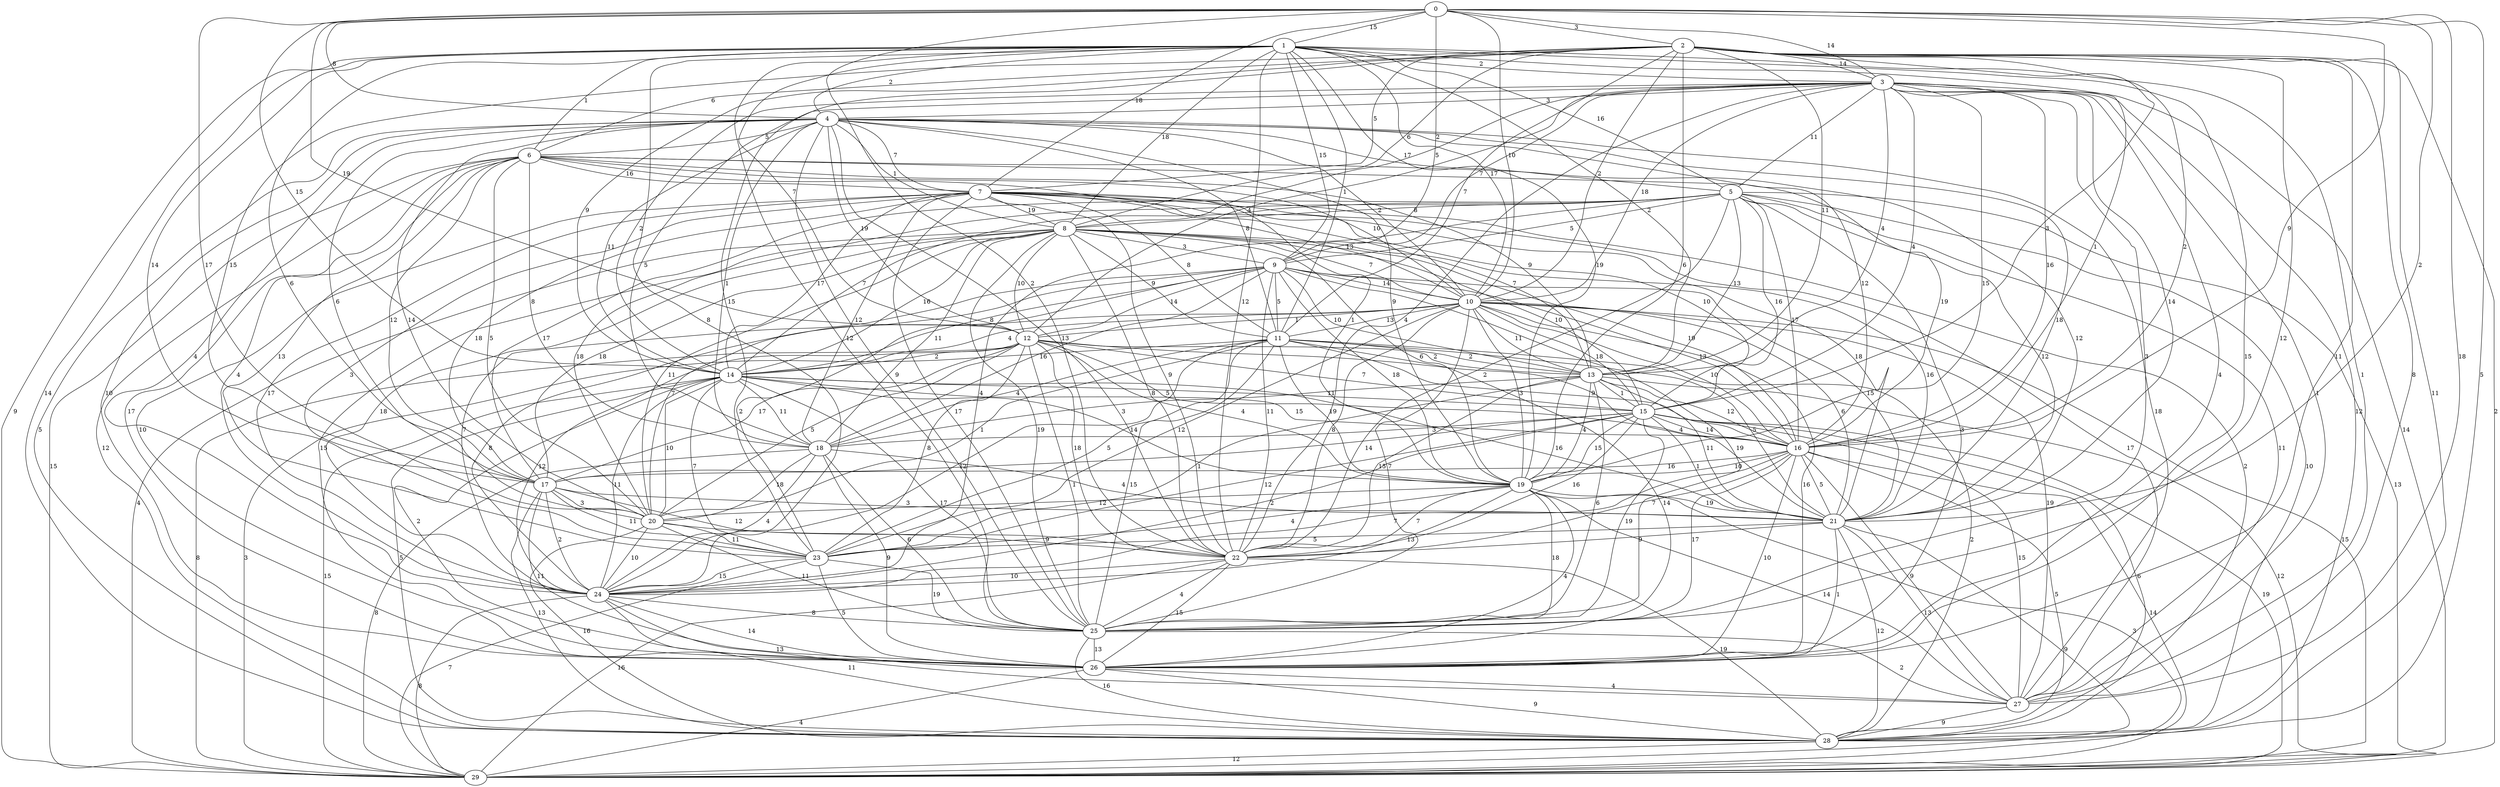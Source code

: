 strict graph  {
0;
1;
2;
3;
4;
5;
6;
7;
8;
9;
10;
11;
12;
13;
14;
15;
16;
17;
18;
19;
20;
21;
22;
23;
24;
25;
26;
27;
28;
29;
0 -- 1  [label=15];
0 -- 2  [label=3];
0 -- 3  [label=14];
0 -- 4  [label=8];
0 -- 7  [label=18];
0 -- 9  [label=2];
0 -- 10  [label=10];
0 -- 12  [label=19];
0 -- 14  [label=15];
0 -- 16  [label=9];
0 -- 20  [label=17];
0 -- 21  [label=2];
0 -- 22  [label=2];
0 -- 27  [label=18];
0 -- 28  [label=5];
1 -- 3  [label=2];
1 -- 4  [label=2];
1 -- 5  [label=16];
1 -- 6  [label=1];
1 -- 8  [label=18];
1 -- 9  [label=15];
1 -- 10  [label=17];
1 -- 11  [label=1];
1 -- 12  [label=7];
1 -- 13  [label=2];
1 -- 16  [label=1];
1 -- 17  [label=14];
1 -- 19  [label=19];
1 -- 20  [label=6];
1 -- 22  [label=12];
1 -- 24  [label=8];
1 -- 25  [label=12];
1 -- 26  [label=15];
1 -- 27  [label=1];
1 -- 28  [label=14];
1 -- 29  [label=9];
2 -- 3  [label=14];
2 -- 6  [label=6];
2 -- 7  [label=5];
2 -- 8  [label=6];
2 -- 10  [label=2];
2 -- 11  [label=7];
2 -- 13  [label=11];
2 -- 14  [label=9];
2 -- 15  [label=3];
2 -- 16  [label=2];
2 -- 17  [label=15];
2 -- 19  [label=6];
2 -- 23  [label=15];
2 -- 25  [label=12];
2 -- 26  [label=11];
2 -- 27  [label=8];
2 -- 28  [label=11];
2 -- 29  [label=2];
3 -- 4  [label=3];
3 -- 5  [label=11];
3 -- 8  [label=5];
3 -- 9  [label=7];
3 -- 10  [label=18];
3 -- 12  [label=4];
3 -- 13  [label=4];
3 -- 14  [label=2];
3 -- 15  [label=4];
3 -- 16  [label=16];
3 -- 18  [label=5];
3 -- 19  [label=15];
3 -- 21  [label=14];
3 -- 22  [label=4];
3 -- 25  [label=3];
3 -- 26  [label=4];
3 -- 27  [label=1];
3 -- 28  [label=12];
3 -- 29  [label=14];
4 -- 5  [label=17];
4 -- 6  [label=5];
4 -- 7  [label=7];
4 -- 8  [label=1];
4 -- 10  [label=2];
4 -- 11  [label=8];
4 -- 12  [label=19];
4 -- 14  [label=11];
4 -- 16  [label=12];
4 -- 17  [label=6];
4 -- 18  [label=1];
4 -- 19  [label=9];
4 -- 20  [label=14];
4 -- 21  [label=18];
4 -- 22  [label=13];
4 -- 24  [label=4];
4 -- 25  [label=9];
4 -- 26  [label=10];
4 -- 27  [label=18];
4 -- 28  [label=5];
5 -- 8  [label=8];
5 -- 9  [label=5];
5 -- 13  [label=13];
5 -- 14  [label=7];
5 -- 15  [label=16];
5 -- 16  [label=17];
5 -- 17  [label=17];
5 -- 20  [label=18];
5 -- 21  [label=12];
5 -- 22  [label=2];
5 -- 24  [label=4];
5 -- 26  [label=3];
5 -- 27  [label=11];
5 -- 28  [label=10];
5 -- 29  [label=13];
6 -- 7  [label=16];
6 -- 10  [label=10];
6 -- 13  [label=9];
6 -- 16  [label=19];
6 -- 17  [label=12];
6 -- 18  [label=8];
6 -- 19  [label=1];
6 -- 20  [label=5];
6 -- 21  [label=12];
6 -- 23  [label=13];
6 -- 24  [label=4];
6 -- 26  [label=17];
6 -- 28  [label=12];
6 -- 29  [label=15];
7 -- 8  [label=19];
7 -- 10  [label=13];
7 -- 11  [label=8];
7 -- 13  [label=7];
7 -- 14  [label=17];
7 -- 15  [label=10];
7 -- 17  [label=18];
7 -- 18  [label=12];
7 -- 21  [label=18];
7 -- 22  [label=9];
7 -- 23  [label=3];
7 -- 24  [label=17];
7 -- 25  [label=17];
7 -- 26  [label=10];
7 -- 27  [label=17];
7 -- 28  [label=2];
8 -- 9  [label=3];
8 -- 10  [label=7];
8 -- 11  [label=9];
8 -- 12  [label=10];
8 -- 14  [label=16];
8 -- 15  [label=10];
8 -- 16  [label=19];
8 -- 17  [label=18];
8 -- 18  [label=11];
8 -- 19  [label=6];
8 -- 20  [label=11];
8 -- 21  [label=16];
8 -- 22  [label=8];
8 -- 24  [label=18];
8 -- 25  [label=19];
8 -- 26  [label=15];
8 -- 29  [label=4];
9 -- 10  [label=14];
9 -- 11  [label=5];
9 -- 12  [label=14];
9 -- 13  [label=10];
9 -- 14  [label=8];
9 -- 16  [label=13];
9 -- 18  [label=16];
9 -- 19  [label=18];
9 -- 20  [label=7];
9 -- 21  [label=15];
9 -- 22  [label=11];
9 -- 23  [label=2];
9 -- 24  [label=7];
9 -- 25  [label=19];
10 -- 11  [label=13];
10 -- 12  [label=1];
10 -- 13  [label=11];
10 -- 14  [label=4];
10 -- 15  [label=18];
10 -- 16  [label=10];
10 -- 19  [label=3];
10 -- 21  [label=6];
10 -- 22  [label=8];
10 -- 23  [label=12];
10 -- 24  [label=8];
10 -- 25  [label=7];
10 -- 26  [label=16];
10 -- 27  [label=19];
10 -- 29  [label=15];
11 -- 13  [label=2];
11 -- 16  [label=9];
11 -- 18  [label=4];
11 -- 19  [label=19];
11 -- 20  [label=1];
11 -- 21  [label=5];
11 -- 23  [label=5];
11 -- 24  [label=12];
11 -- 25  [label=15];
11 -- 26  [label=14];
11 -- 28  [label=2];
11 -- 29  [label=3];
12 -- 13  [label=2];
12 -- 14  [label=2];
12 -- 15  [label=7];
12 -- 16  [label=5];
12 -- 17  [label=17];
12 -- 19  [label=4];
12 -- 20  [label=5];
12 -- 21  [label=4];
12 -- 22  [label=18];
12 -- 23  [label=8];
12 -- 24  [label=12];
12 -- 25  [label=1];
12 -- 29  [label=8];
13 -- 15  [label=1];
13 -- 16  [label=12];
13 -- 18  [label=3];
13 -- 19  [label=4];
13 -- 21  [label=11];
13 -- 22  [label=15];
13 -- 23  [label=1];
13 -- 25  [label=6];
13 -- 29  [label=12];
14 -- 15  [label=11];
14 -- 16  [label=15];
14 -- 18  [label=11];
14 -- 19  [label=14];
14 -- 20  [label=10];
14 -- 21  [label=16];
14 -- 23  [label=7];
14 -- 24  [label=11];
14 -- 25  [label=17];
14 -- 26  [label=2];
14 -- 28  [label=5];
14 -- 29  [label=15];
15 -- 16  [label=14];
15 -- 17  [label=14];
15 -- 18  [label=3];
15 -- 19  [label=15];
15 -- 21  [label=1];
15 -- 22  [label=16];
15 -- 23  [label=12];
15 -- 24  [label=2];
15 -- 25  [label=19];
15 -- 27  [label=15];
15 -- 28  [label=6];
15 -- 29  [label=19];
16 -- 17  [label=16];
16 -- 19  [label=10];
16 -- 21  [label=5];
16 -- 22  [label=7];
16 -- 24  [label=7];
16 -- 25  [label=17];
16 -- 26  [label=10];
16 -- 27  [label=9];
16 -- 28  [label=5];
16 -- 29  [label=14];
17 -- 20  [label=3];
17 -- 21  [label=3];
17 -- 22  [label=12];
17 -- 23  [label=11];
17 -- 24  [label=2];
17 -- 26  [label=11];
17 -- 28  [label=13];
18 -- 20  [label=18];
18 -- 21  [label=4];
18 -- 24  [label=4];
18 -- 25  [label=6];
18 -- 26  [label=9];
18 -- 29  [label=8];
19 -- 20  [label=12];
19 -- 21  [label=19];
19 -- 22  [label=7];
19 -- 23  [label=4];
19 -- 24  [label=13];
19 -- 25  [label=18];
19 -- 26  [label=4];
19 -- 27  [label=14];
19 -- 29  [label=3];
20 -- 22  [label=9];
20 -- 23  [label=11];
20 -- 24  [label=10];
20 -- 25  [label=11];
20 -- 28  [label=16];
21 -- 22  [label=9];
21 -- 23  [label=5];
21 -- 26  [label=1];
21 -- 27  [label=13];
21 -- 28  [label=12];
21 -- 29  [label=9];
22 -- 24  [label=10];
22 -- 25  [label=4];
22 -- 26  [label=15];
22 -- 28  [label=19];
22 -- 29  [label=16];
23 -- 24  [label=15];
23 -- 25  [label=19];
23 -- 26  [label=5];
23 -- 29  [label=7];
24 -- 25  [label=8];
24 -- 26  [label=14];
24 -- 27  [label=13];
24 -- 28  [label=11];
24 -- 29  [label=8];
25 -- 26  [label=13];
25 -- 27  [label=2];
25 -- 28  [label=16];
26 -- 27  [label=4];
26 -- 28  [label=9];
26 -- 29  [label=4];
27 -- 28  [label=9];
28 -- 29  [label=12];
}
